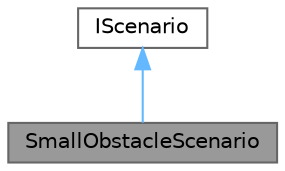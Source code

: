 digraph "SmallObstacleScenario"
{
 // LATEX_PDF_SIZE
  bgcolor="transparent";
  edge [fontname=Helvetica,fontsize=10,labelfontname=Helvetica,labelfontsize=10];
  node [fontname=Helvetica,fontsize=10,shape=box,height=0.2,width=0.4];
  Node1 [id="Node000001",label="SmallObstacleScenario",height=0.2,width=0.4,color="gray40", fillcolor="grey60", style="filled", fontcolor="black",tooltip="Scenario where agent starts at position (0,0) and has destination set to (0,40) Along the straight li..."];
  Node2 -> Node1 [id="edge1_Node000001_Node000002",dir="back",color="steelblue1",style="solid",tooltip=" "];
  Node2 [id="Node000002",label="IScenario",height=0.2,width=0.4,color="gray40", fillcolor="white", style="filled",URL="$interface_i_scenario.html",tooltip="Defines interface for scenarios."];
}

